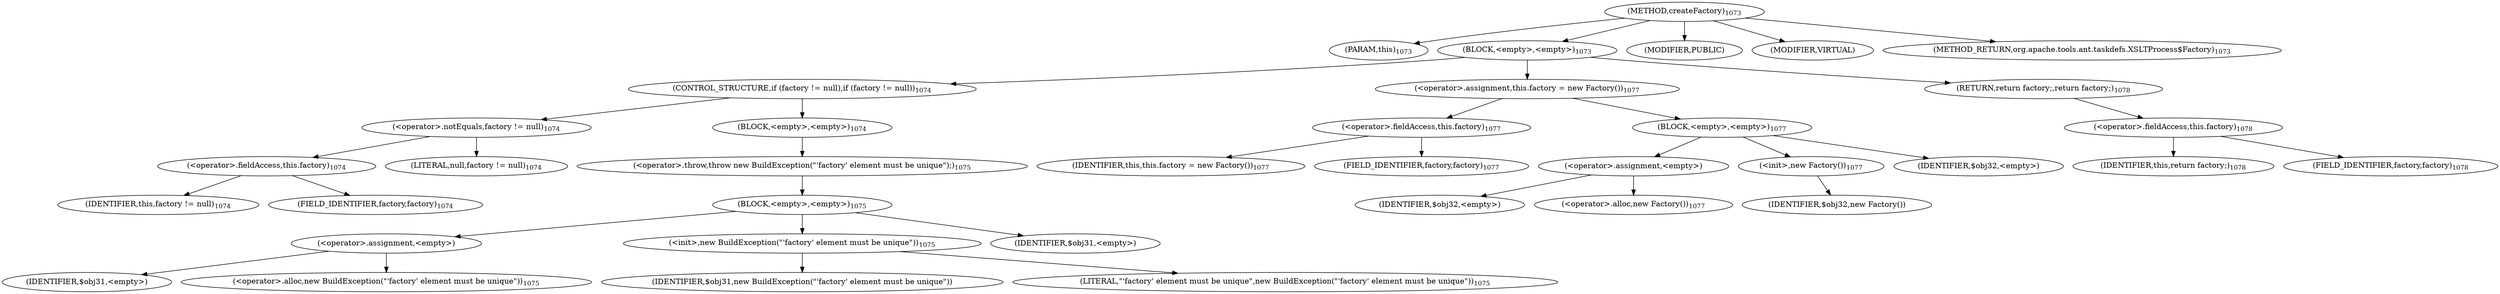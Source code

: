 digraph "createFactory" {  
"2297" [label = <(METHOD,createFactory)<SUB>1073</SUB>> ]
"2298" [label = <(PARAM,this)<SUB>1073</SUB>> ]
"2299" [label = <(BLOCK,&lt;empty&gt;,&lt;empty&gt;)<SUB>1073</SUB>> ]
"2300" [label = <(CONTROL_STRUCTURE,if (factory != null),if (factory != null))<SUB>1074</SUB>> ]
"2301" [label = <(&lt;operator&gt;.notEquals,factory != null)<SUB>1074</SUB>> ]
"2302" [label = <(&lt;operator&gt;.fieldAccess,this.factory)<SUB>1074</SUB>> ]
"2303" [label = <(IDENTIFIER,this,factory != null)<SUB>1074</SUB>> ]
"2304" [label = <(FIELD_IDENTIFIER,factory,factory)<SUB>1074</SUB>> ]
"2305" [label = <(LITERAL,null,factory != null)<SUB>1074</SUB>> ]
"2306" [label = <(BLOCK,&lt;empty&gt;,&lt;empty&gt;)<SUB>1074</SUB>> ]
"2307" [label = <(&lt;operator&gt;.throw,throw new BuildException(&quot;'factory' element must be unique&quot;);)<SUB>1075</SUB>> ]
"2308" [label = <(BLOCK,&lt;empty&gt;,&lt;empty&gt;)<SUB>1075</SUB>> ]
"2309" [label = <(&lt;operator&gt;.assignment,&lt;empty&gt;)> ]
"2310" [label = <(IDENTIFIER,$obj31,&lt;empty&gt;)> ]
"2311" [label = <(&lt;operator&gt;.alloc,new BuildException(&quot;'factory' element must be unique&quot;))<SUB>1075</SUB>> ]
"2312" [label = <(&lt;init&gt;,new BuildException(&quot;'factory' element must be unique&quot;))<SUB>1075</SUB>> ]
"2313" [label = <(IDENTIFIER,$obj31,new BuildException(&quot;'factory' element must be unique&quot;))> ]
"2314" [label = <(LITERAL,&quot;'factory' element must be unique&quot;,new BuildException(&quot;'factory' element must be unique&quot;))<SUB>1075</SUB>> ]
"2315" [label = <(IDENTIFIER,$obj31,&lt;empty&gt;)> ]
"2316" [label = <(&lt;operator&gt;.assignment,this.factory = new Factory())<SUB>1077</SUB>> ]
"2317" [label = <(&lt;operator&gt;.fieldAccess,this.factory)<SUB>1077</SUB>> ]
"2318" [label = <(IDENTIFIER,this,this.factory = new Factory())<SUB>1077</SUB>> ]
"2319" [label = <(FIELD_IDENTIFIER,factory,factory)<SUB>1077</SUB>> ]
"2320" [label = <(BLOCK,&lt;empty&gt;,&lt;empty&gt;)<SUB>1077</SUB>> ]
"2321" [label = <(&lt;operator&gt;.assignment,&lt;empty&gt;)> ]
"2322" [label = <(IDENTIFIER,$obj32,&lt;empty&gt;)> ]
"2323" [label = <(&lt;operator&gt;.alloc,new Factory())<SUB>1077</SUB>> ]
"2324" [label = <(&lt;init&gt;,new Factory())<SUB>1077</SUB>> ]
"2325" [label = <(IDENTIFIER,$obj32,new Factory())> ]
"2326" [label = <(IDENTIFIER,$obj32,&lt;empty&gt;)> ]
"2327" [label = <(RETURN,return factory;,return factory;)<SUB>1078</SUB>> ]
"2328" [label = <(&lt;operator&gt;.fieldAccess,this.factory)<SUB>1078</SUB>> ]
"2329" [label = <(IDENTIFIER,this,return factory;)<SUB>1078</SUB>> ]
"2330" [label = <(FIELD_IDENTIFIER,factory,factory)<SUB>1078</SUB>> ]
"2331" [label = <(MODIFIER,PUBLIC)> ]
"2332" [label = <(MODIFIER,VIRTUAL)> ]
"2333" [label = <(METHOD_RETURN,org.apache.tools.ant.taskdefs.XSLTProcess$Factory)<SUB>1073</SUB>> ]
  "2297" -> "2298" 
  "2297" -> "2299" 
  "2297" -> "2331" 
  "2297" -> "2332" 
  "2297" -> "2333" 
  "2299" -> "2300" 
  "2299" -> "2316" 
  "2299" -> "2327" 
  "2300" -> "2301" 
  "2300" -> "2306" 
  "2301" -> "2302" 
  "2301" -> "2305" 
  "2302" -> "2303" 
  "2302" -> "2304" 
  "2306" -> "2307" 
  "2307" -> "2308" 
  "2308" -> "2309" 
  "2308" -> "2312" 
  "2308" -> "2315" 
  "2309" -> "2310" 
  "2309" -> "2311" 
  "2312" -> "2313" 
  "2312" -> "2314" 
  "2316" -> "2317" 
  "2316" -> "2320" 
  "2317" -> "2318" 
  "2317" -> "2319" 
  "2320" -> "2321" 
  "2320" -> "2324" 
  "2320" -> "2326" 
  "2321" -> "2322" 
  "2321" -> "2323" 
  "2324" -> "2325" 
  "2327" -> "2328" 
  "2328" -> "2329" 
  "2328" -> "2330" 
}
